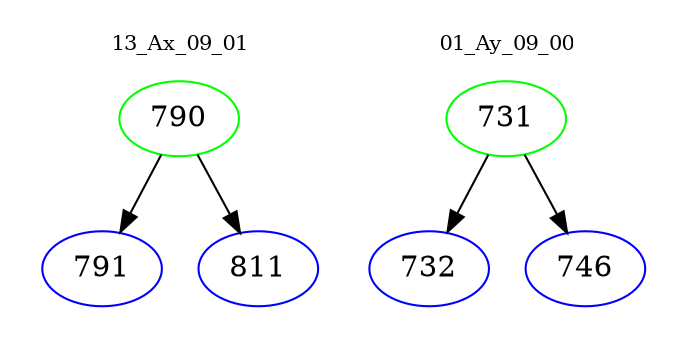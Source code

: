 digraph{
subgraph cluster_0 {
color = white
label = "13_Ax_09_01";
fontsize=10;
T0_790 [label="790", color="green"]
T0_790 -> T0_791 [color="black"]
T0_791 [label="791", color="blue"]
T0_790 -> T0_811 [color="black"]
T0_811 [label="811", color="blue"]
}
subgraph cluster_1 {
color = white
label = "01_Ay_09_00";
fontsize=10;
T1_731 [label="731", color="green"]
T1_731 -> T1_732 [color="black"]
T1_732 [label="732", color="blue"]
T1_731 -> T1_746 [color="black"]
T1_746 [label="746", color="blue"]
}
}

